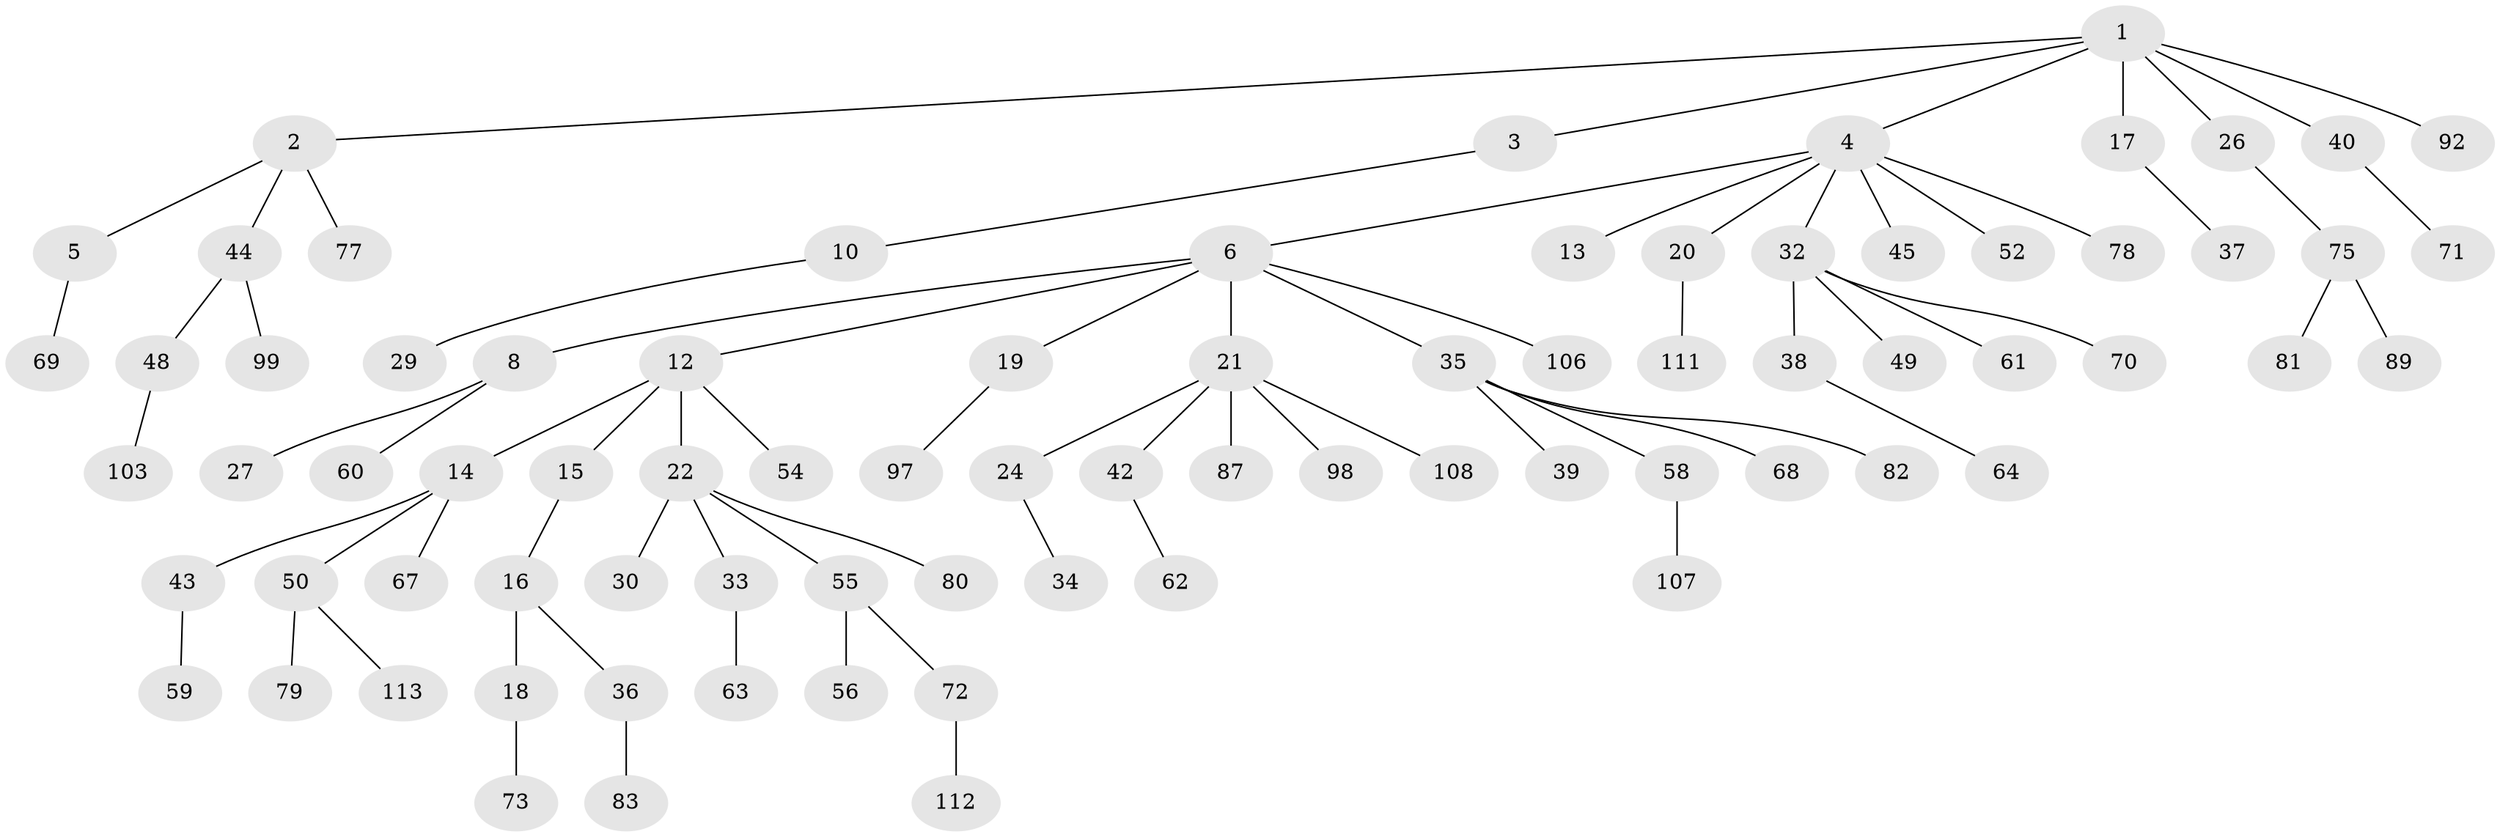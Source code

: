// original degree distribution, {5: 0.07017543859649122, 3: 0.15789473684210525, 6: 0.02631578947368421, 2: 0.20175438596491227, 1: 0.5263157894736842, 4: 0.017543859649122806}
// Generated by graph-tools (version 1.1) at 2025/42/03/06/25 10:42:02]
// undirected, 79 vertices, 78 edges
graph export_dot {
graph [start="1"]
  node [color=gray90,style=filled];
  1 [super="+23"];
  2 [super="+66"];
  3 [super="+57"];
  4 [super="+11"];
  5 [super="+9"];
  6 [super="+7"];
  8 [super="+25"];
  10 [super="+101"];
  12;
  13;
  14 [super="+65"];
  15;
  16 [super="+28"];
  17;
  18 [super="+86"];
  19 [super="+110"];
  20 [super="+100"];
  21 [super="+31"];
  22 [super="+51"];
  24;
  26 [super="+104"];
  27;
  29;
  30;
  32 [super="+91"];
  33 [super="+53"];
  34;
  35 [super="+102"];
  36 [super="+41"];
  37 [super="+84"];
  38 [super="+114"];
  39;
  40;
  42 [super="+47"];
  43;
  44 [super="+46"];
  45;
  48 [super="+74"];
  49;
  50 [super="+76"];
  52 [super="+109"];
  54;
  55;
  56;
  58;
  59 [super="+88"];
  60;
  61;
  62 [super="+94"];
  63;
  64;
  67;
  68;
  69;
  70;
  71 [super="+85"];
  72 [super="+95"];
  73 [super="+90"];
  75;
  77;
  78;
  79 [super="+93"];
  80;
  81 [super="+96"];
  82;
  83;
  87 [super="+105"];
  89;
  92;
  97;
  98;
  99;
  103;
  106;
  107;
  108;
  111;
  112;
  113;
  1 -- 2;
  1 -- 3;
  1 -- 4;
  1 -- 17;
  1 -- 40;
  1 -- 26;
  1 -- 92;
  2 -- 5;
  2 -- 44;
  2 -- 77;
  3 -- 10;
  4 -- 6;
  4 -- 32;
  4 -- 45;
  4 -- 20;
  4 -- 52;
  4 -- 13;
  4 -- 78;
  5 -- 69;
  6 -- 12;
  6 -- 19;
  6 -- 21;
  6 -- 106;
  6 -- 8;
  6 -- 35;
  8 -- 27;
  8 -- 60;
  10 -- 29;
  12 -- 14;
  12 -- 15;
  12 -- 22;
  12 -- 54;
  14 -- 43;
  14 -- 50;
  14 -- 67;
  15 -- 16;
  16 -- 18;
  16 -- 36;
  17 -- 37;
  18 -- 73;
  19 -- 97;
  20 -- 111;
  21 -- 24;
  21 -- 42;
  21 -- 98;
  21 -- 108;
  21 -- 87;
  22 -- 30;
  22 -- 33;
  22 -- 55;
  22 -- 80;
  24 -- 34;
  26 -- 75;
  32 -- 38;
  32 -- 49;
  32 -- 61;
  32 -- 70;
  33 -- 63;
  35 -- 39;
  35 -- 58;
  35 -- 68;
  35 -- 82;
  36 -- 83;
  38 -- 64;
  40 -- 71;
  42 -- 62;
  43 -- 59;
  44 -- 48;
  44 -- 99;
  48 -- 103;
  50 -- 113;
  50 -- 79;
  55 -- 56;
  55 -- 72;
  58 -- 107;
  72 -- 112;
  75 -- 81;
  75 -- 89;
}
